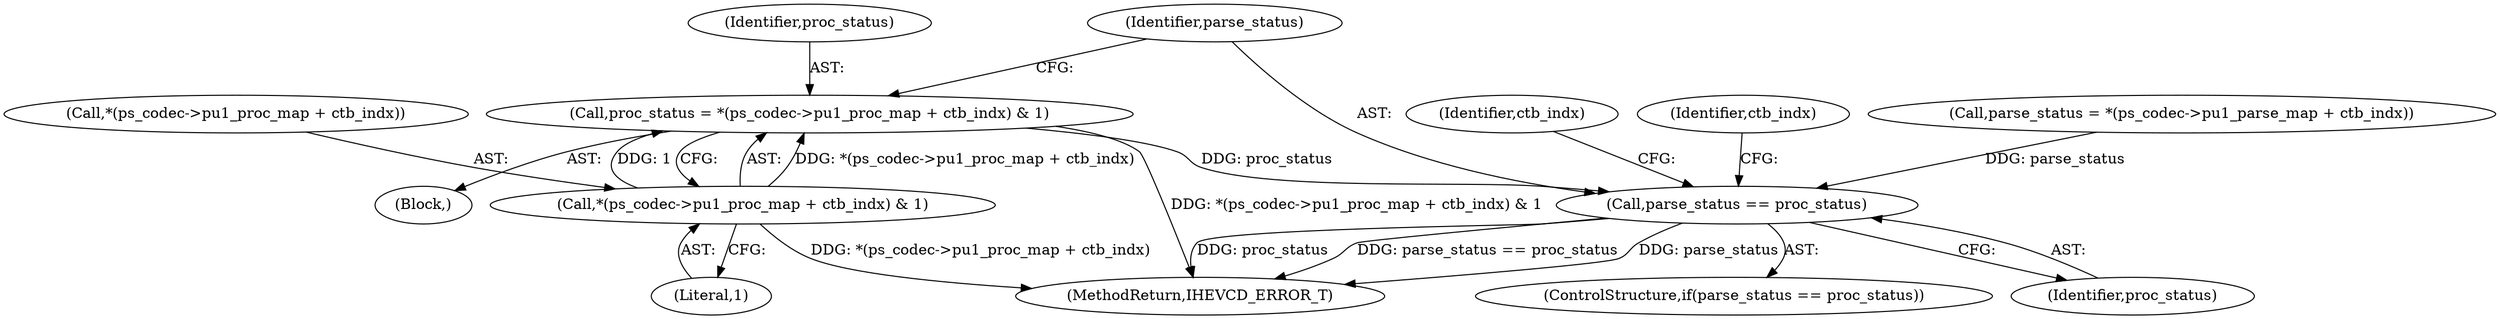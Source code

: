digraph "0_Android_2b9fb0c2074d370a254b35e2489de2d94943578d@integer" {
"1004519" [label="(Call,proc_status = *(ps_codec->pu1_proc_map + ctb_indx) & 1)"];
"1004521" [label="(Call,*(ps_codec->pu1_proc_map + ctb_indx) & 1)"];
"1004530" [label="(Call,parse_status == proc_status)"];
"1004530" [label="(Call,parse_status == proc_status)"];
"1004510" [label="(Call,parse_status = *(ps_codec->pu1_parse_map + ctb_indx))"];
"1004531" [label="(Identifier,parse_status)"];
"1004519" [label="(Call,proc_status = *(ps_codec->pu1_proc_map + ctb_indx) & 1)"];
"1004520" [label="(Identifier,proc_status)"];
"1004529" [label="(ControlStructure,if(parse_status == proc_status))"];
"1004534" [label="(Identifier,ctb_indx)"];
"1004528" [label="(Literal,1)"];
"1004532" [label="(Identifier,proc_status)"];
"1004504" [label="(Identifier,ctb_indx)"];
"1004521" [label="(Call,*(ps_codec->pu1_proc_map + ctb_indx) & 1)"];
"1004845" [label="(MethodReturn,IHEVCD_ERROR_T)"];
"1004508" [label="(Block,)"];
"1004522" [label="(Call,*(ps_codec->pu1_proc_map + ctb_indx))"];
"1004519" -> "1004508"  [label="AST: "];
"1004519" -> "1004521"  [label="CFG: "];
"1004520" -> "1004519"  [label="AST: "];
"1004521" -> "1004519"  [label="AST: "];
"1004531" -> "1004519"  [label="CFG: "];
"1004519" -> "1004845"  [label="DDG: *(ps_codec->pu1_proc_map + ctb_indx) & 1"];
"1004521" -> "1004519"  [label="DDG: *(ps_codec->pu1_proc_map + ctb_indx)"];
"1004521" -> "1004519"  [label="DDG: 1"];
"1004519" -> "1004530"  [label="DDG: proc_status"];
"1004521" -> "1004528"  [label="CFG: "];
"1004522" -> "1004521"  [label="AST: "];
"1004528" -> "1004521"  [label="AST: "];
"1004521" -> "1004845"  [label="DDG: *(ps_codec->pu1_proc_map + ctb_indx)"];
"1004530" -> "1004529"  [label="AST: "];
"1004530" -> "1004532"  [label="CFG: "];
"1004531" -> "1004530"  [label="AST: "];
"1004532" -> "1004530"  [label="AST: "];
"1004504" -> "1004530"  [label="CFG: "];
"1004534" -> "1004530"  [label="CFG: "];
"1004530" -> "1004845"  [label="DDG: parse_status == proc_status"];
"1004530" -> "1004845"  [label="DDG: parse_status"];
"1004530" -> "1004845"  [label="DDG: proc_status"];
"1004510" -> "1004530"  [label="DDG: parse_status"];
}
